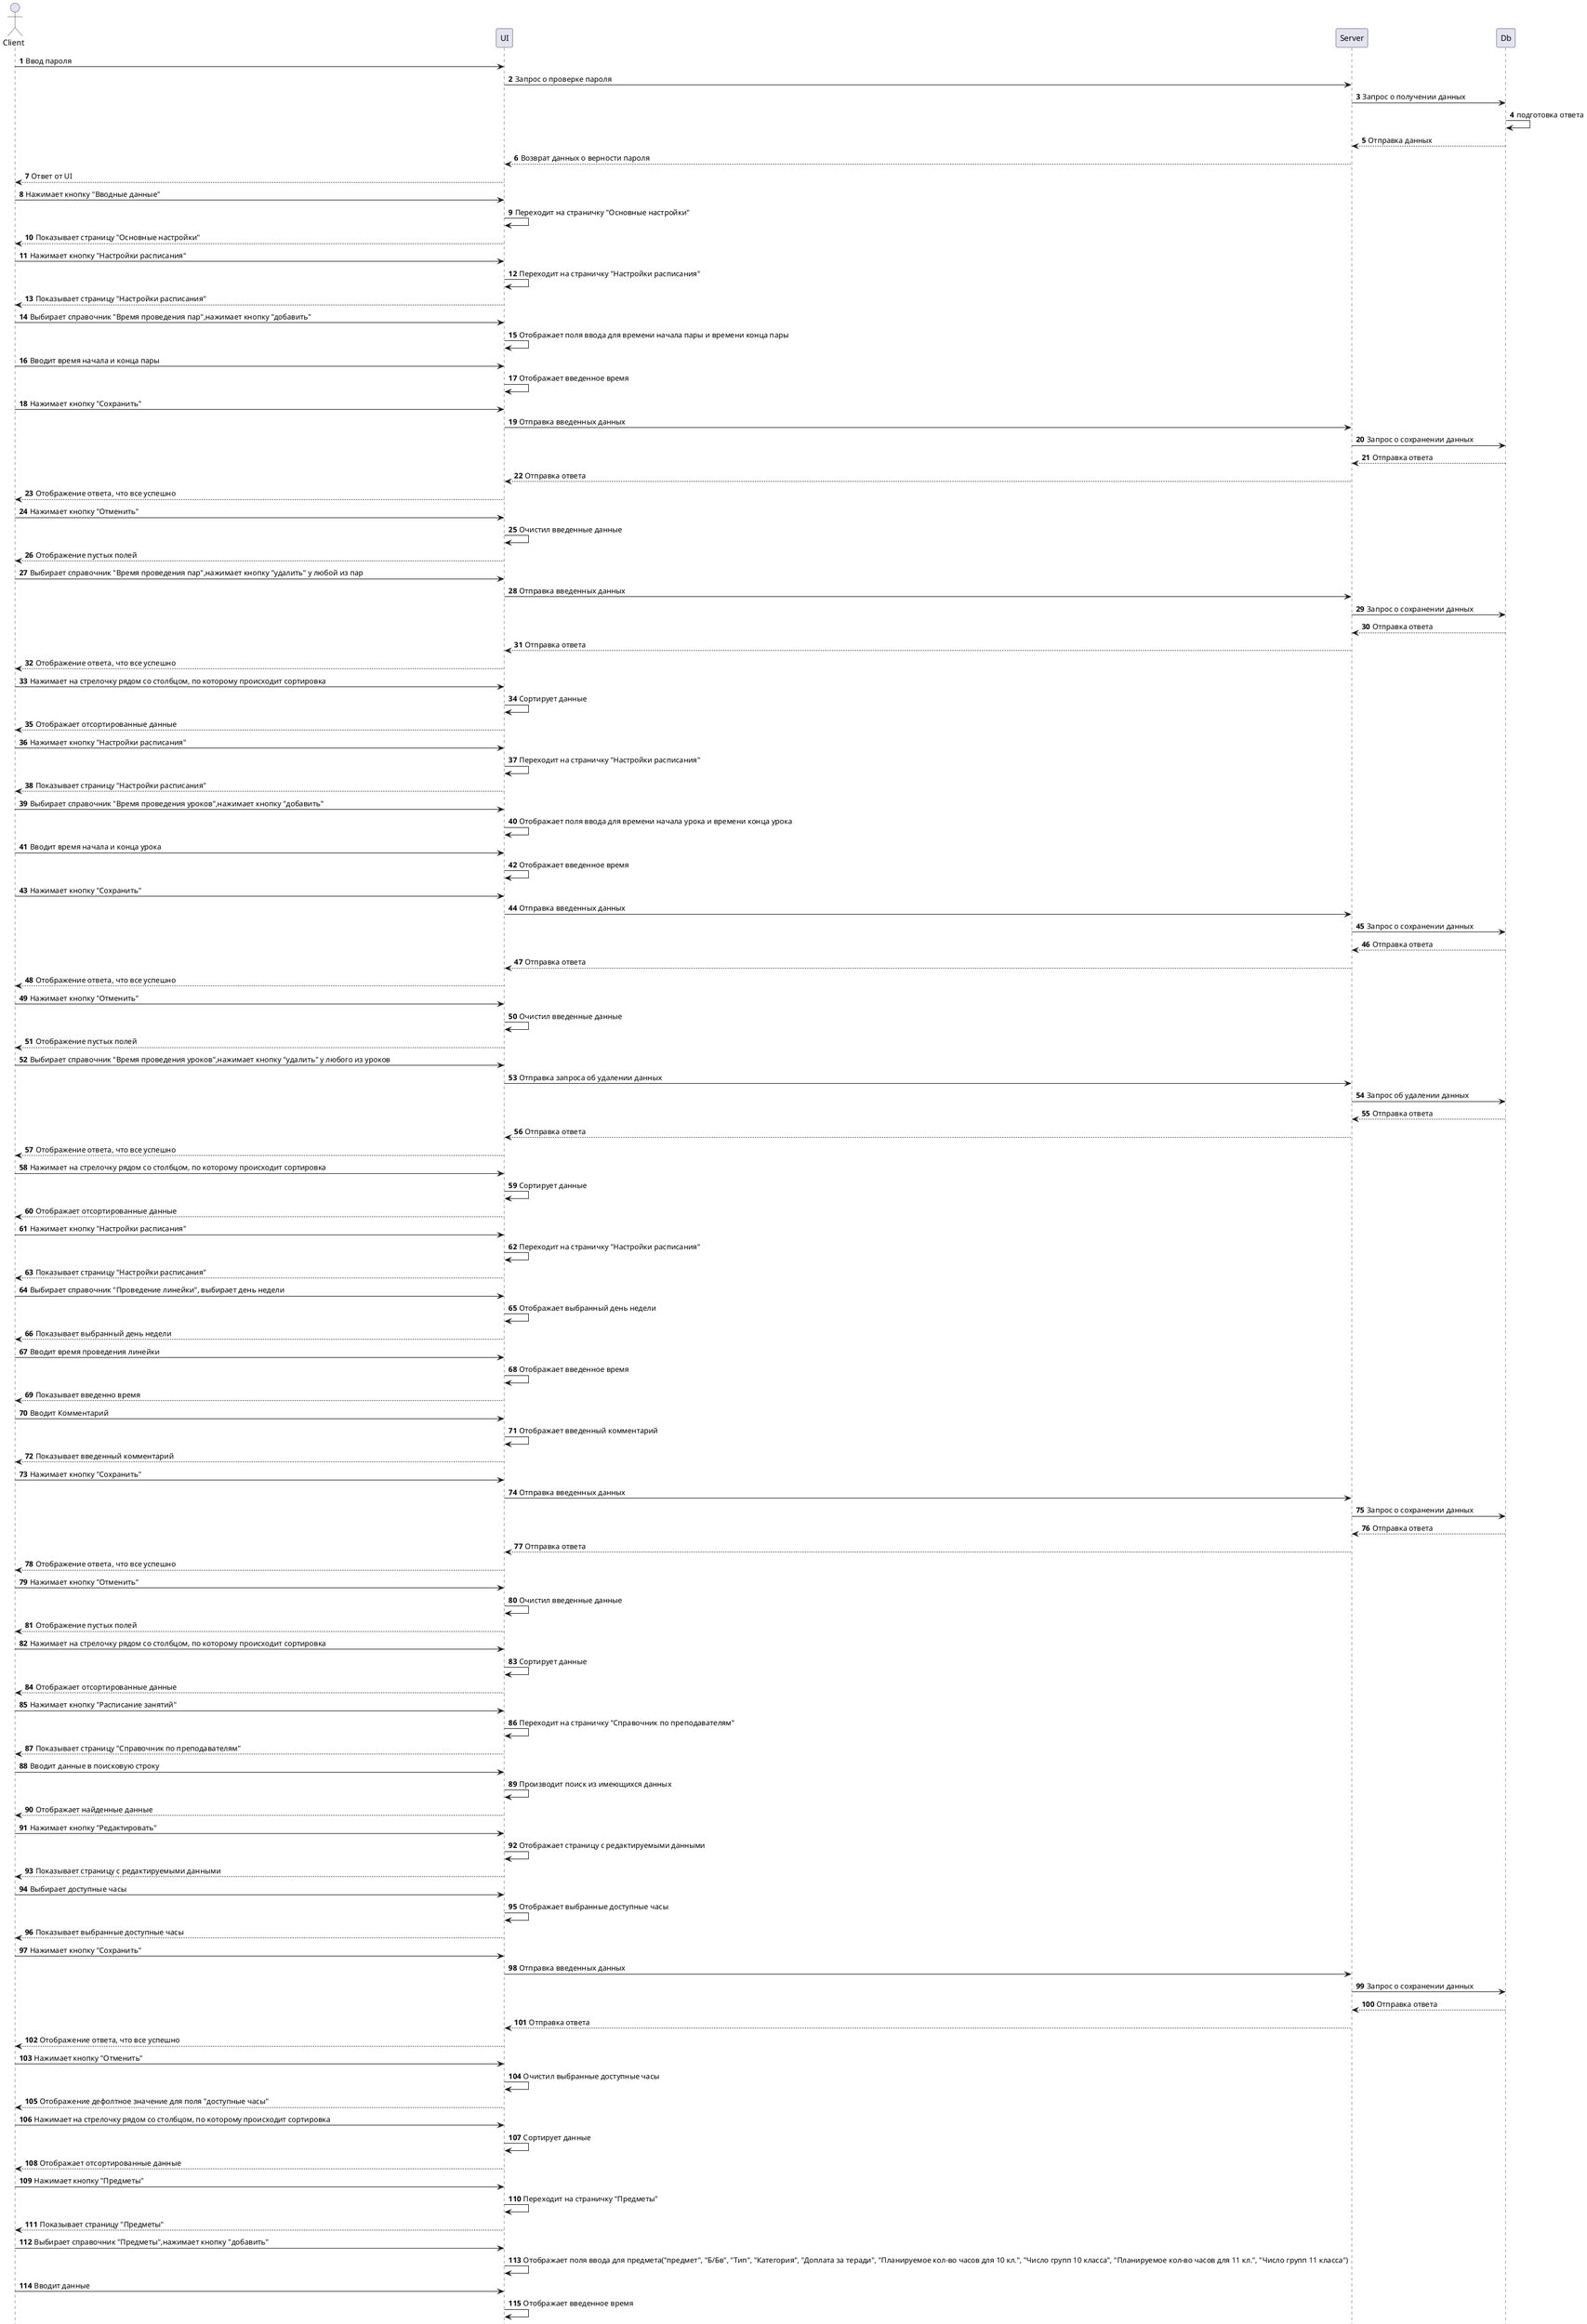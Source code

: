 @startuml Диаграмма последовательности
    autonumber

    actor Client
    
    participant UI
    participant Server
    participant Db

    ' Авторизация
    Client -> UI: Ввод пароля
    UI -> Server: Запрос о проверке пароля
    Server -> Db: Запрос о получении данных
    Db -> Db: подготовка ответа
    Server <-- Db: Отправка данных
    UI <-- Server: Возврат данных о верности пароля
    Client <-- UI: Ответ от UI

    ' 
    Client -> UI: Нажимает кнопку "Вводные данные"
    UI -> UI: Переходит на страничку "Основные настройки"
    Client <-- UI: Показывает страницу "Основные настройки"

    ' Справочник "Время проведения пар"
    Client -> UI: Нажимает кнопку "Настройки расписания"
    UI -> UI: Переходит на страничку "Настройки расписания"
    Client <-- UI: Показывает страницу "Настройки расписания"
    Client -> UI: Выбирает справочник "Время проведения пар",нажимает кнопку "добавить"
    UI -> UI: Отображает поля ввода для времени начала пары и времени конца пары
    Client -> UI: Вводит время начала и конца пары
    UI -> UI: Отображает введенное время
    Client -> UI: Нажимает кнопку "Сохранить"
    UI -> Server: Отправка введенных данных
    Server -> Db: Запрос о сохранении данных 
    Server <-- Db: Отправка ответа 
    UI <-- Server: Отправка ответа
    Client <-- UI: Отображение ответа, что все успешно
    Client -> UI: Нажимает кнопку "Отменить"
    UI -> UI: Очистил введенные данные
    Client <-- UI: Отображение пустых полей
    Client -> UI: Выбирает справочник "Время проведения пар",нажимает кнопку "удалить" у любой из пар
    UI -> Server: Отправка введенных данных
    Server -> Db: Запрос о сохранении данных 
    Server <-- Db: Отправка ответа 
    UI <-- Server: Отправка ответа
    Client <-- UI: Отображение ответа, что все успешно
    Client -> UI: Нажимает на стрелочку рядом со столбцом, по которому происходит сортировка
    UI -> UI: Сортирует данные
    Client <-- UI: Отображает отсортированные данные

    ' Справочник "Время проведения уроков"
    Client -> UI: Нажимает кнопку "Настройки расписания"
    UI -> UI: Переходит на страничку "Настройки расписания"
    Client <-- UI: Показывает страницу "Настройки расписания"
    Client -> UI: Выбирает справочник "Время проведения уроков",нажимает кнопку "добавить"
    UI -> UI: Отображает поля ввода для времени начала урока и времени конца урока
    Client -> UI: Вводит время начала и конца урока
    UI -> UI: Отображает введенное время
    Client -> UI: Нажимает кнопку "Сохранить"
    UI -> Server: Отправка введенных данных
    Server -> Db: Запрос о сохранении данных 
    Server <-- Db: Отправка ответа 
    UI <-- Server: Отправка ответа
    Client <-- UI: Отображение ответа, что все успешно
    Client -> UI: Нажимает кнопку "Отменить"
    UI -> UI: Очистил введенные данные
    Client <-- UI: Отображение пустых полей
    Client -> UI: Выбирает справочник "Время проведения уроков",нажимает кнопку "удалить" у любого из уроков
    UI -> Server: Отправка запроса об удалении данных
    Server -> Db: Запрос об удалении данных 
    Server <-- Db: Отправка ответа 
    UI <-- Server: Отправка ответа
    Client <-- UI: Отображение ответа, что все успешно
    Client -> UI: Нажимает на стрелочку рядом со столбцом, по которому происходит сортировка
    UI -> UI: Сортирует данные
    Client <-- UI: Отображает отсортированные данные


    ' Справочник "Проведение линейки"
    Client -> UI: Нажимает кнопку "Настройки расписания"
    UI -> UI: Переходит на страничку "Настройки расписания"
    Client <-- UI: Показывает страницу "Настройки расписания"
    Client -> UI: Выбирает справочник "Проведение линейки", выбирает день недели
    UI -> UI: Отображает выбранный день недели
    Client <-- UI: Показывает выбранный день недели
    Client -> UI: Вводит время проведения линейки
    UI -> UI: Отображает введенное время
    Client <-- UI: Показывает введенно время
    Client -> UI: Вводит Комментарий
    UI -> UI: Отображает введенный комментарий
    Client <-- UI: Показывает введенный комментарий
    Client -> UI: Нажимает кнопку "Сохранить"
    UI -> Server: Отправка введенных данных
    Server -> Db: Запрос о сохранении данных
    Server <-- Db: Отправка ответа
    UI <-- Server: Отправка ответа
    Client <-- UI: Отображение ответа, что все успешно
    Client -> UI: Нажимает кнопку "Отменить"
    UI -> UI: Очистил введенные данные
    Client <-- UI: Отображение пустых полей
    Client -> UI: Нажимает на стрелочку рядом со столбцом, по которому происходит сортировка
    UI -> UI: Сортирует данные
    Client <-- UI: Отображает отсортированные данные

    ' Справочник по преподавателям для расписания
    Client -> UI: Нажимает кнопку "Расписание занятий"
    UI -> UI: Переходит на страничку "Справочник по преподавателям"
    Client <-- UI: Показывает страницу "Справочник по преподавателям"
    Client -> UI: Вводит данные в поисковую строку
    UI -> UI: Производит поиск из имеющихся данных
    Client <-- UI: Отображает найденные данные
    Client -> UI: Нажимает кнопку "Редактировать"
    UI -> UI: Отображает страницу с редактируемыми данными
    Client <-- UI: Показывает страницу с редактируемыми данными
    Client -> UI: Выбирает доступные часы
    UI -> UI: Отображает выбранные доступные часы
    Client <-- UI: Показывает выбранные доступные часы
    Client -> UI: Нажимает кнопку "Сохранить"
    UI -> Server: Отправка введенных данных
    Server -> Db: Запрос о сохранении данных 
    Server <-- Db: Отправка ответа 
    UI <-- Server: Отправка ответа
    Client <-- UI: Отображение ответа, что все успешно
    Client -> UI: Нажимает кнопку "Отменить"
    UI -> UI: Очистил выбранные доступные часы
    Client <-- UI: Отображение дефолтное значение для поля "доступные часы"
    Client -> UI: Нажимает на стрелочку рядом со столбцом, по которому происходит сортировка
    UI -> UI: Сортирует данные
    Client <-- UI: Отображает отсортированные данные
    

    ' Справочник "Предметы"
    Client -> UI: Нажимает кнопку "Предметы"
    UI -> UI: Переходит на страничку "Предметы"
    Client <-- UI: Показывает страницу "Предметы"
    Client -> UI: Выбирает справочник "Предметы",нажимает кнопку "добавить"
    UI -> UI: Отображает поля ввода для предмета("предмет", "Б/Бв", "Тип", "Категория", "Доплата за теради", "Планируемое кол-во часов для 10 кл.", "Число групп 10 класса", "Планируемое кол-во часов для 11 кл.", "Число групп 11 класса")
    Client -> UI: Вводит данные
    UI -> UI: Отображает введенное время
    Client -> UI: Нажимает кнопку "Сохранить"
    UI -> Server: Отправка введенных данных
    Server -> Db: Запрос о сохранении данных 
    Server <-- Db: Отправка ответа 
    UI <-- Server: Отправка ответа
    Client <-- UI: Отображение ответа, что все успешно
    Client -> UI: Нажимает кнопку "Отменить"
    UI -> UI: Очистил введенные данные
    Client <-- UI: Отображение пустых полей
    Client -> UI: Выбирает справочник "Предметы",нажимает кнопку "удалить" у любого из предметов
    UI -> Server: Отправка запроса об удалении данных
    Server -> Db: Запрос об удалении данных
    Server <-- Db: Отправка ответа 
    UI <-- Server: Отправка ответа
    Client <-- UI: Отображение ответа, что все успешно
    Client -> UI: Выбирает справочник "Предметы",нажимает кнопку "редактировать"
    UI -> UI: Отображает поля ввода для предмета("предмет", "Б/Бв", "Тип", "Категория", "Доплата за теради", "Планируемое кол-во часов для 10 кл.", "Число групп 10 класса", "Планируемое кол-во часов для 11 кл.", "Число групп 11 класса")
    Client -> UI: Вводит данные
    UI -> UI: Отображает введенное время
    Client -> UI: Нажимает кнопку "Сохранить"
    UI -> Server: Отправка введенных данных
    Server -> Db: Запрос о сохранении данных 
    Server <-- Db: Отправка ответа 
    UI <-- Server: Отправка ответа
    Client <-- UI: Отображение ответа, что все успешно
    Client -> UI: Нажимает на стрелочку рядом со столбцом, по которому происходит сортировка
    UI -> UI: Сортирует данные
    Client <-- UI: Отображает отсортированные данные
    

    ' Справочник "преподаватели"
    Client -> UI: Нажимает кнопку "Учебный план"
    UI -> UI: Переходит на страничку "Предметы"
    Client <-- UI: Показывает страницу "Предметы"
    Client -> UI: Вводит данные в поисковую строку
    UI -> UI: Производит поиск из имеющихся данных
    Client <-- UI: Отображает найденные данные
    Client -> UI: Нажимает кнопку "Преподаватели"
    UI -> UI: Переходит на страничку "Преподаватели"
    Client <-- UI: Показывает страницу "Преподаватели"
    Client -> UI: Нажимает на стрелочку рядом со столбцом, по которому происходит сортировка
    UI -> UI: Сортирует данные
    Client <-- UI: Отображает отсортированные данные
    Client -> UI: Нажимает на кнопку "Добавить"
    UI -> UI: Отображает поля для добавления
    Client <-- UI: Показывает поля для добавления
    Client -> UI: Вводит данные: ФИО, категория, договор, образование, дата начала работы, стаж на момент устройства, дата рождения
    UI -> UI: Запоминает данные
    Client <-- UI: Показывает введенные данные
    Client -> UI: Нажимает на галочку(кнопку сохранения)
    UI -> Server: Форматирует данные, отправляет запрос на сохранение
    Server -> Db: Запрос о сохранении данных
    Server <-- Db: Отправка ответа
    UI <-- Server: Отправка ответа
    Client <-- UI: Отображение ответа, что все успешно
    Client -> UI: Нажимает на кнопку "Редактировать"
    UI -> UI: Отображает поля для редактирования
    Client <-- UI: Показывает поля для редактирования
    Client -> UI: Изменяет данные: ФИО, категория, договор, образование, дата начала работы, стаж на момент устройства, дата рождения
    UI -> UI: Запоминает данные
    Client <-- UI: Показывает введенные данные
    Client -> UI: Нажимает на галочку(кнопку сохранения)
    UI -> Server: Форматирует данные, отправляет запрос на обновление
    Server -> Db: Запрос об обвновлении данных
    Server <-- Db: Отправка ответа
    UI <-- Server: Отправка ответа
    Client <-- UI: Отображение ответа, что все успешно
    Client -> UI: нажимает кнопку "удалить"
    UI -> Server: Отправка данных
    Server -> Db: Запрос об удалении данных 
    Server <-- Db: Отправка ответа 
    UI <-- Server: Отправка ответа
    Client <-- UI: Отображение ответа, что все успешно

    ' Справочник "Назначение"
    Client -> UI: Нажимает кнопку "Предметы"
    UI -> UI: Переходит на страничку "Предметы"
    Client <-- UI: Показывает страницу "Предметы"
    Client -> UI: Выбирает справочник "Назначение",нажимает кнопку "добавить"
    UI -> UI: Отображает поля ввода для назначения("Предмет", "Преподаватель", "Число групп")
    Client -> UI: Вводит данные
    UI -> UI: Отображает введенное время
    Client -> UI: Нажимает кнопку "Сохранить"
    UI -> Server: Отправка введенных данных
    Server -> Db: Запрос о сохранении данных 
    Server <-- Db: Отправка ответа 
    UI <-- Server: Отправка ответа
    Client <-- UI: Отображение ответа, что все успешно
    Client -> UI: Нажимает кнопку "Отменить"
    UI -> UI: Очистил введенные данные
    Client <-- UI: Отображение пустых полей
    Client -> UI: Выбирает справочник "Назначение",нажимает кнопку "удалить" у любого из назначения
    UI -> Server: Отправка запроса об удалении данных
    Server -> Db: Запрос об удалении данных 
    Server <-- Db: Отправка ответа 
    UI <-- Server: Отправка ответа
    Client <-- UI: Отображение ответа, что все успешно
    Client -> UI: Выбирает справочник "Назначение",нажимает кнопку "редактировать"
    UI -> UI: Отображает поля ввода для назначения("Предмет", "Преподаватель", "Число групп")
    Client -> UI: Вводит данные
    UI -> UI: Отображает введенное время
    Client -> UI: Нажимает кнопку "Сохранить"
    UI -> Server: Отправка введенных данных
    Server -> Db: Запрос о сохранении данных 
    Server <-- Db: Отправка ответа 
    UI <-- Server: Отправка ответа
    Client <-- UI: Отображение ответа, что все успешно
    Client -> UI: Нажимает на стрелочку рядом со столбцом, по которому происходит сортировка
    UI -> UI: Сортирует данные
    Client <-- UI: Отображает отсортированные данные

    'Расписание
    Client -> UI: Нажимает кнопку "Расписание занятий"
    UI -> UI: Переходит на страничку "Расписание занятий"
    Client <-- UI: Показывает страницу "Расписание занятий"
    Client -> UI: Нажимает кнопку "Выбрать неделю"
    Client -> UI: Выбирает неделю
    Client <-- UI: Отображает выбранную неделю
    Client -> UI: Заполняет данные: день недели, время, урок или пара, классы, количество подгрупп, предмет, кабинет, деление по составам.
    UI -> UI: Преобразует в нужный формат и хранит в кэше
    Client <-- UI: Отображает введенные данные
    Client -> UI: Нажимает кнопку "Сохранить"
    UI -> Server: Отправка введенных данных
    Server -> Db: Запрос о сохранении данных 
    Server <-- Db: Отправка ответа 
    UI <-- Server: Отправка ответа
    Client <-- UI: Отображение ответа, что все успешно
    Client -> UI: Заполняет данные: день недели, время, урок или пара, классы, количество подгрупп, предмет, кабинет, деление по составам.
    UI -> UI: Преобразует в нужный формат и хранит в кэше
    Client <-- UI: Отображает введенные данные
    Client -> UI: Нажимает кнопку "Очистить"
    UI -> Server: Отправка данных
    Server -> Db: Запрос об удалении данных 
    Server <-- Db: Отправка ответа 
    UI <-- Server: Отправка ответа
    Client <-- UI: Отображение ответа, что все успешно
    Client -> UI: Заполняет данные: день недели, время, урок или пара, классы, количество подгрупп, предмет, кабинет, деление по составам.
    UI -> UI: Преобразует в нужный формат и хранит в кэше
    Client <-- UI: Отображает введенные данные
    Client -> UI: Нажимает кнопку "Применить для текущей недели"
    UI -> Server: Отправка данных
    Server -> Db: Запрос об добавлении данных 
    Server <-- Db: Отправка ответа 
    UI <-- Server: Отправка ответа
    Client <-- UI: Отображение ответа, что все успешно
    Client -> UI: Нажимает кнопку "Сохранить в табель"
    UI -> Server: Отправка данных
    Server -> Db: Запрос об сохранении в табель
    Server <-- Db: Отправка ответа 
    UI <-- Server: Отправка ответа
    Client <-- UI: Отображение ответа, что все успешно
    Client -> UI: Нажимает кнопку "Сохранить в excel"
    UI -> Server: Отправка данных
    Server -> Db: Запрос об преобразовании в excel
    Server <-- Db: Отправка ответа 
    UI <-- Server: Отправка ответа
    Client <-- UI: Отображение ответа, что все успешно
    Client <-- Server: Отдает сгенерированный файл excel
    
    ' Выход
    Client -> UI: Нажимает на кнопку "Выход"
    UI -> UI: Удаляет данные из кэша
    Client <-- UI: Отображает сообщение о выходе из приложения
@enduml